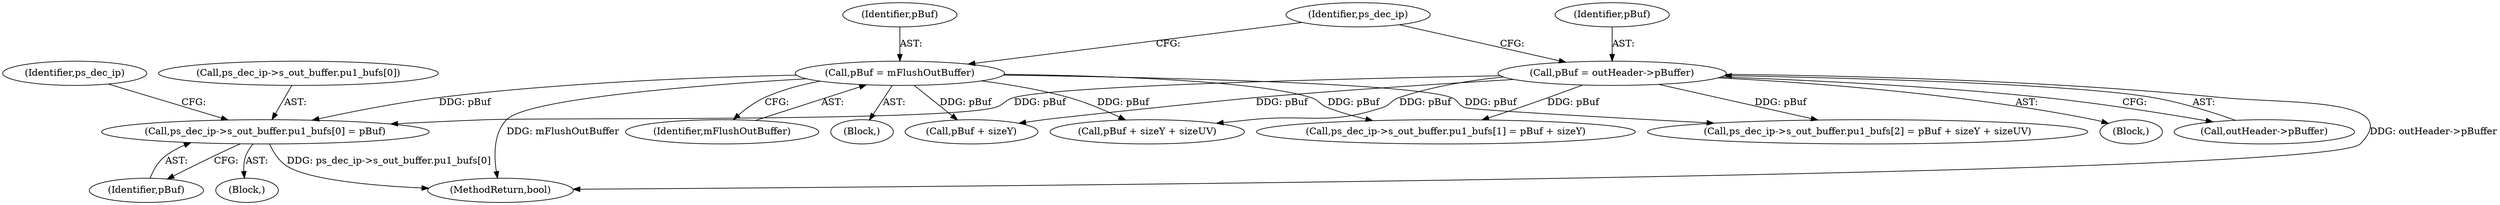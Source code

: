 digraph "0_Android_918eeaa29d99d257282fafec931b4bda0e3bae12_0@array" {
"1000238" [label="(Call,ps_dec_ip->s_out_buffer.pu1_bufs[0] = pBuf)"];
"1000235" [label="(Call,pBuf = mFlushOutBuffer)"];
"1000228" [label="(Call,pBuf = outHeader->pBuffer)"];
"1000247" [label="(Call,ps_dec_ip->s_out_buffer.pu1_bufs[1] = pBuf + sizeY)"];
"1000235" [label="(Call,pBuf = mFlushOutBuffer)"];
"1000237" [label="(Identifier,mFlushOutBuffer)"];
"1000280" [label="(MethodReturn,bool)"];
"1000255" [label="(Call,pBuf + sizeY)"];
"1000238" [label="(Call,ps_dec_ip->s_out_buffer.pu1_bufs[0] = pBuf)"];
"1000266" [label="(Call,pBuf + sizeY + sizeUV)"];
"1000242" [label="(Identifier,ps_dec_ip)"];
"1000246" [label="(Identifier,pBuf)"];
"1000236" [label="(Identifier,pBuf)"];
"1000251" [label="(Identifier,ps_dec_ip)"];
"1000234" [label="(Block,)"];
"1000239" [label="(Call,ps_dec_ip->s_out_buffer.pu1_bufs[0])"];
"1000258" [label="(Call,ps_dec_ip->s_out_buffer.pu1_bufs[2] = pBuf + sizeY + sizeUV)"];
"1000211" [label="(Block,)"];
"1000230" [label="(Call,outHeader->pBuffer)"];
"1000108" [label="(Block,)"];
"1000228" [label="(Call,pBuf = outHeader->pBuffer)"];
"1000229" [label="(Identifier,pBuf)"];
"1000238" -> "1000108"  [label="AST: "];
"1000238" -> "1000246"  [label="CFG: "];
"1000239" -> "1000238"  [label="AST: "];
"1000246" -> "1000238"  [label="AST: "];
"1000251" -> "1000238"  [label="CFG: "];
"1000238" -> "1000280"  [label="DDG: ps_dec_ip->s_out_buffer.pu1_bufs[0]"];
"1000235" -> "1000238"  [label="DDG: pBuf"];
"1000228" -> "1000238"  [label="DDG: pBuf"];
"1000235" -> "1000234"  [label="AST: "];
"1000235" -> "1000237"  [label="CFG: "];
"1000236" -> "1000235"  [label="AST: "];
"1000237" -> "1000235"  [label="AST: "];
"1000242" -> "1000235"  [label="CFG: "];
"1000235" -> "1000280"  [label="DDG: mFlushOutBuffer"];
"1000235" -> "1000247"  [label="DDG: pBuf"];
"1000235" -> "1000255"  [label="DDG: pBuf"];
"1000235" -> "1000258"  [label="DDG: pBuf"];
"1000235" -> "1000266"  [label="DDG: pBuf"];
"1000228" -> "1000211"  [label="AST: "];
"1000228" -> "1000230"  [label="CFG: "];
"1000229" -> "1000228"  [label="AST: "];
"1000230" -> "1000228"  [label="AST: "];
"1000242" -> "1000228"  [label="CFG: "];
"1000228" -> "1000280"  [label="DDG: outHeader->pBuffer"];
"1000228" -> "1000247"  [label="DDG: pBuf"];
"1000228" -> "1000255"  [label="DDG: pBuf"];
"1000228" -> "1000258"  [label="DDG: pBuf"];
"1000228" -> "1000266"  [label="DDG: pBuf"];
}
